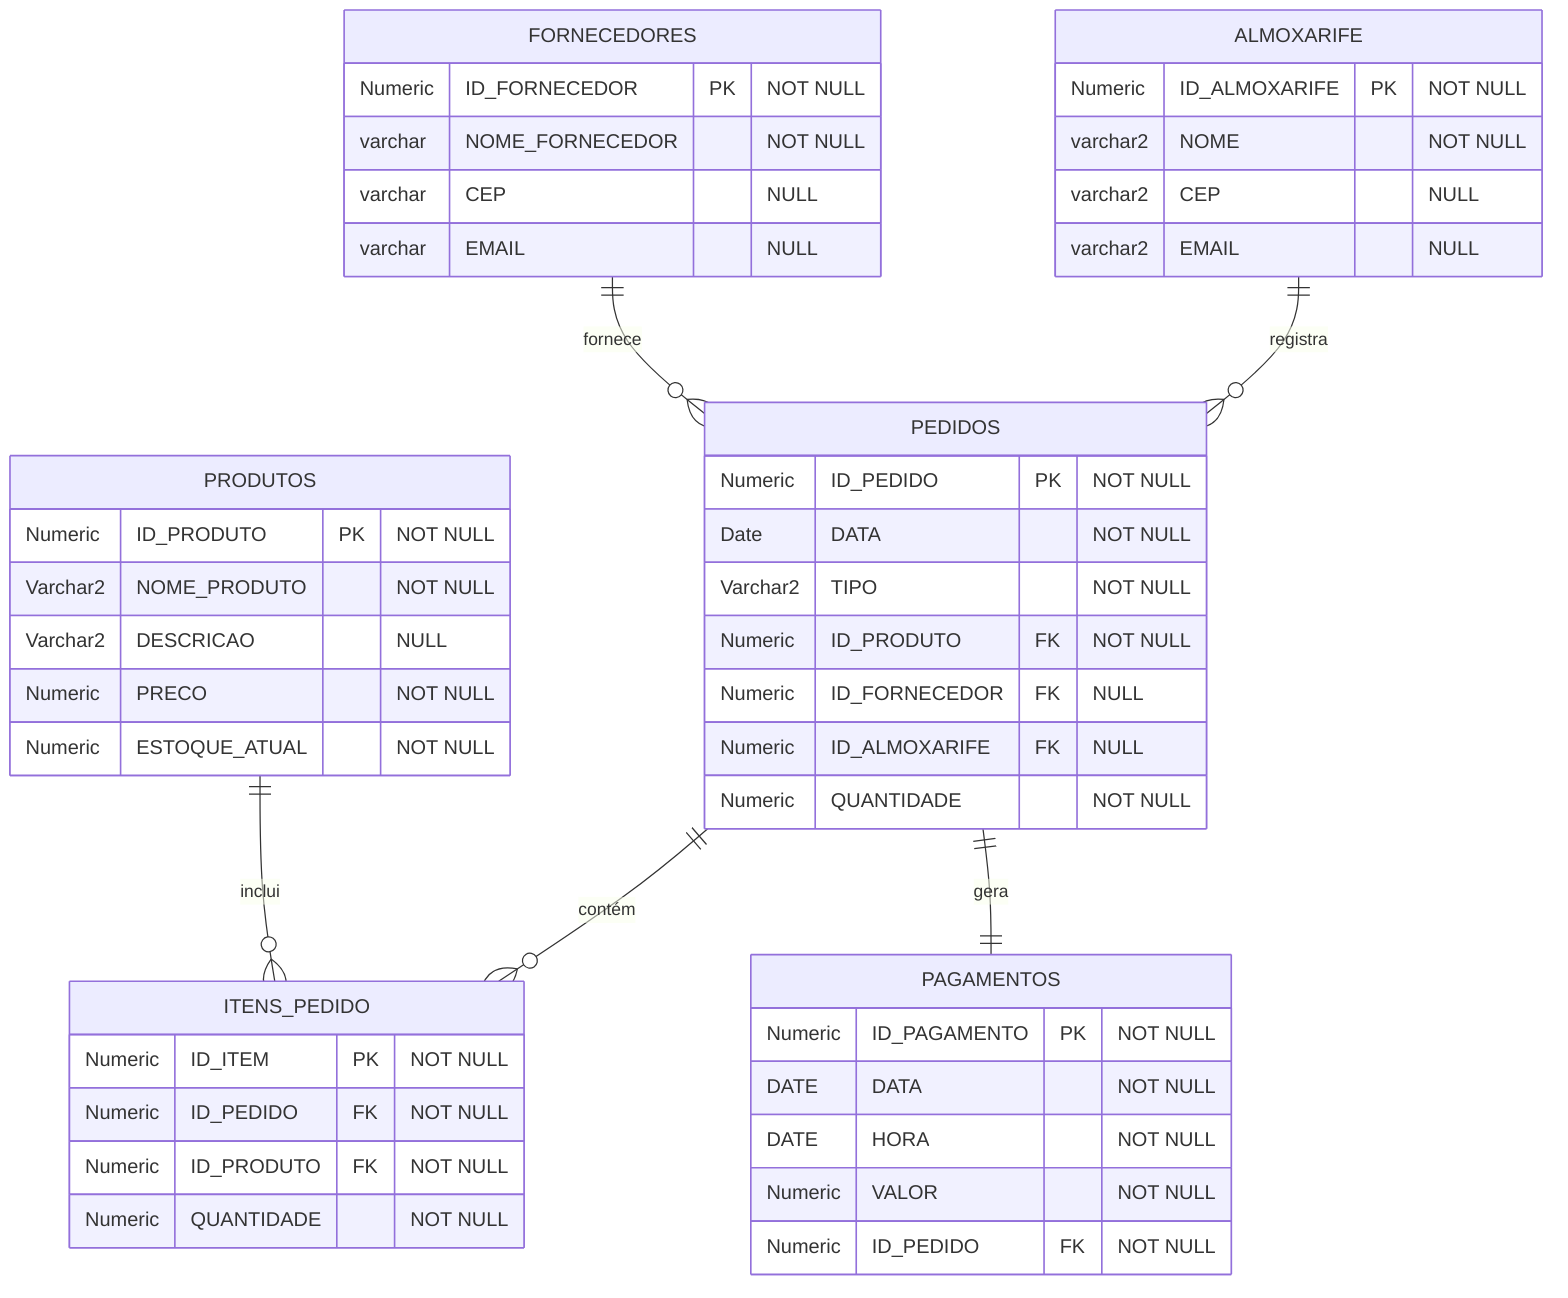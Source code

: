 erDiagram


PRODUTOS {
Numeric ID_PRODUTO PK "NOT NULL"
Varchar2 NOME_PRODUTO "NOT NULL"
Varchar2 DESCRICAO "NULL"
Numeric PRECO "NOT NULL"
Numeric ESTOQUE_ATUAL "NOT NULL"
}

FORNECEDORES {
Numeric ID_FORNECEDOR PK "NOT NULL"
varchar NOME_FORNECEDOR "NOT NULL"
varchar CEP "NULL"
varchar EMAIL "NULL"
}

ALMOXARIFE {
Numeric ID_ALMOXARIFE PK "NOT NULL"
varchar2 NOME "NOT NULL"
varchar2 CEP "NULL"
varchar2 EMAIL "NULL"
}

%% TIPO == ENTRADA OU SAIDA
PEDIDOS {
Numeric ID_PEDIDO PK     "NOT NULL"
Date DATA                "NOT NULL"
Varchar2 TIPO            "NOT NULL"
Numeric ID_PRODUTO    FK "NOT NULL"
Numeric ID_FORNECEDOR FK "NULL"
Numeric ID_ALMOXARIFE FK "NULL"
Numeric QUANTIDADE       "NOT NULL"
}

ITENS_PEDIDO {
Numeric ID_ITEM PK "NOT NULL"
Numeric ID_PEDIDO FK "NOT NULL"
Numeric ID_PRODUTO FK "NOT NULL"
Numeric QUANTIDADE "NOT NULL"
}

PAGAMENTOS {
Numeric ID_PAGAMENTO PK "NOT NULL"
DATE DATA "NOT NULL"
DATE HORA "NOT NULL"
Numeric VALOR "NOT NULL"
Numeric ID_PEDIDO FK "NOT NULL"
}

FORNECEDORES ||--o{ PEDIDOS : "fornece"
ALMOXARIFE ||--o{ PEDIDOS : "registra"
PEDIDOS ||--o{ ITENS_PEDIDO : "contém"
PRODUTOS ||--o{ ITENS_PEDIDO : "inclui"
PEDIDOS ||--|| PAGAMENTOS : "gera"